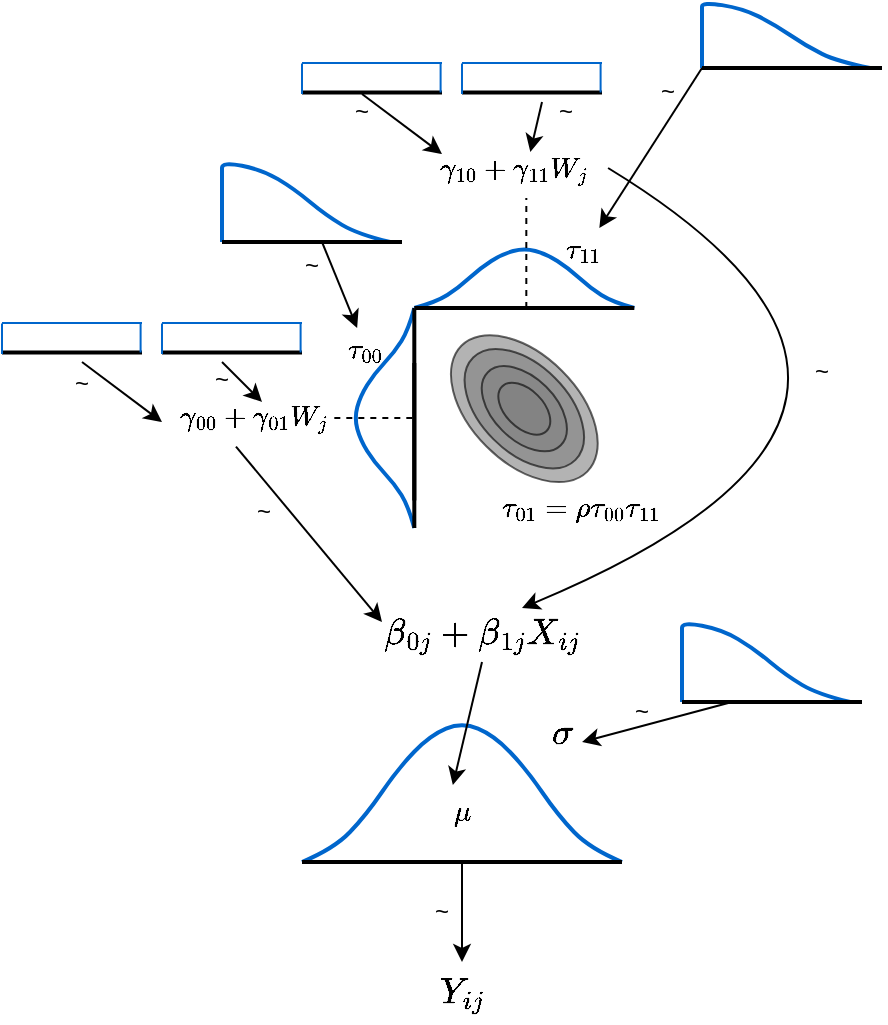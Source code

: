 <mxfile pages="2">
    <diagram id="wI0eQ5ArVQbEVyNcxT0r" name="ページ1">
        <mxGraphModel dx="757" dy="586" grid="1" gridSize="10" guides="1" tooltips="1" connect="1" arrows="1" fold="1" page="1" pageScale="1" pageWidth="827" pageHeight="1169" math="1" shadow="0">
            <root>
                <mxCell id="0"/>
                <mxCell id="1" parent="0"/>
                <mxCell id="_V6hd7vmPrXXni_OvMqR-2" value="" style="group" parent="1" vertex="1" connectable="0">
                    <mxGeometry x="390" y="540" width="200" height="70" as="geometry"/>
                </mxCell>
                <mxCell id="9Oe-uevTjoEYf9GDIEHc-1" value="" style="curved=1;endArrow=none;html=1;rounded=0;strokeWidth=2;strokeColor=#0066CC;" parent="_V6hd7vmPrXXni_OvMqR-2" edge="1">
                    <mxGeometry width="50" height="50" relative="1" as="geometry">
                        <mxPoint y="70" as="sourcePoint"/>
                        <mxPoint x="160" y="70" as="targetPoint"/>
                        <Array as="points">
                            <mxPoint x="16" y="63.333"/>
                            <mxPoint x="32" y="46.667"/>
                            <mxPoint x="48" y="23.333"/>
                            <mxPoint x="64" y="6.667"/>
                            <mxPoint x="80"/>
                            <mxPoint x="96" y="6.667"/>
                            <mxPoint x="112" y="23.333"/>
                            <mxPoint x="128" y="46.667"/>
                            <mxPoint x="144" y="63.333"/>
                        </Array>
                    </mxGeometry>
                </mxCell>
                <mxCell id="_V6hd7vmPrXXni_OvMqR-1" value="" style="endArrow=none;html=1;strokeWidth=2;" parent="_V6hd7vmPrXXni_OvMqR-2" edge="1">
                    <mxGeometry width="50" height="50" relative="1" as="geometry">
                        <mxPoint y="70" as="sourcePoint"/>
                        <mxPoint x="160" y="70" as="targetPoint"/>
                    </mxGeometry>
                </mxCell>
                <mxCell id="dTfINH2JeJiEJF7WRclb-2" value="$$\mu$$" style="text;strokeColor=none;align=center;fillColor=none;html=1;verticalAlign=middle;whiteSpace=wrap;rounded=0;" parent="_V6hd7vmPrXXni_OvMqR-2" vertex="1">
                    <mxGeometry x="50" y="30" width="60" height="30" as="geometry"/>
                </mxCell>
                <mxCell id="VSOOdFKqQpEASRD3PjGL-153" value="~" style="text;strokeColor=none;align=center;fillColor=none;html=1;verticalAlign=middle;whiteSpace=wrap;rounded=0;" parent="_V6hd7vmPrXXni_OvMqR-2" vertex="1">
                    <mxGeometry x="140" y="-20" width="60" height="30" as="geometry"/>
                </mxCell>
                <mxCell id="_V6hd7vmPrXXni_OvMqR-3" value="&lt;font face=&quot;Times New Roman&quot;&gt;&lt;span style=&quot;font-size: 18px;&quot;&gt;$$Y_{ij}$$&lt;/span&gt;&lt;/font&gt;" style="text;strokeColor=none;align=center;fillColor=none;html=1;verticalAlign=middle;whiteSpace=wrap;rounded=0;" parent="1" vertex="1">
                    <mxGeometry x="440" y="660" width="60" height="30" as="geometry"/>
                </mxCell>
                <mxCell id="_V6hd7vmPrXXni_OvMqR-4" value="" style="endArrow=classic;html=1;entryX=0.5;entryY=0;entryDx=0;entryDy=0;" parent="1" target="_V6hd7vmPrXXni_OvMqR-3" edge="1">
                    <mxGeometry width="50" height="50" relative="1" as="geometry">
                        <mxPoint x="470" y="610" as="sourcePoint"/>
                        <mxPoint x="500" y="570" as="targetPoint"/>
                    </mxGeometry>
                </mxCell>
                <mxCell id="_V6hd7vmPrXXni_OvMqR-5" value="~" style="text;strokeColor=none;align=center;fillColor=none;html=1;verticalAlign=middle;whiteSpace=wrap;rounded=0;" parent="1" vertex="1">
                    <mxGeometry x="430" y="620" width="60" height="30" as="geometry"/>
                </mxCell>
                <mxCell id="6" value="&lt;font face=&quot;Times New Roman&quot;&gt;&lt;span style=&quot;font-size: 18px;&quot;&gt;$$\sigma$$&lt;/span&gt;&lt;/font&gt;" style="text;strokeColor=none;align=center;fillColor=none;html=1;verticalAlign=middle;whiteSpace=wrap;rounded=0;" parent="1" vertex="1">
                    <mxGeometry x="490" y="530" width="60" height="30" as="geometry"/>
                </mxCell>
                <mxCell id="13" value="&lt;font face=&quot;Times New Roman&quot;&gt;&lt;span style=&quot;font-size: 18px;&quot;&gt;$$\beta_{0j}+\beta_{1j}X_{ij}$$&lt;/span&gt;&lt;/font&gt;" style="text;strokeColor=none;align=center;fillColor=none;html=1;verticalAlign=middle;whiteSpace=wrap;rounded=0;" parent="1" vertex="1">
                    <mxGeometry x="450" y="480" width="60" height="30" as="geometry"/>
                </mxCell>
                <mxCell id="16" value="" style="endArrow=classic;html=1;entryX=0.424;entryY=0.052;entryDx=0;entryDy=0;entryPerimeter=0;" parent="1" target="dTfINH2JeJiEJF7WRclb-2" edge="1">
                    <mxGeometry width="50" height="50" relative="1" as="geometry">
                        <mxPoint x="480" y="510" as="sourcePoint"/>
                        <mxPoint x="510" y="480" as="targetPoint"/>
                    </mxGeometry>
                </mxCell>
                <mxCell id="VSOOdFKqQpEASRD3PjGL-97" value="" style="group" parent="1" vertex="1" connectable="0">
                    <mxGeometry x="331.16" y="250" width="348.84" height="200" as="geometry"/>
                </mxCell>
                <mxCell id="19" value="$$\gamma_{10}+\gamma_{11}W_j$$" style="text;strokeColor=none;align=center;fillColor=none;html=1;verticalAlign=middle;whiteSpace=wrap;rounded=0;" parent="VSOOdFKqQpEASRD3PjGL-97" vertex="1">
                    <mxGeometry x="145" width="40" height="28" as="geometry"/>
                </mxCell>
                <mxCell id="VSOOdFKqQpEASRD3PjGL-32" value="" style="group" parent="VSOOdFKqQpEASRD3PjGL-97" vertex="1" connectable="0">
                    <mxGeometry x="85" y="83" width="30.78" height="110" as="geometry"/>
                </mxCell>
                <mxCell id="VSOOdFKqQpEASRD3PjGL-27" value="" style="endArrow=none;html=1;rounded=0;strokeWidth=2;endFill=0;" parent="VSOOdFKqQpEASRD3PjGL-32" edge="1">
                    <mxGeometry width="50" height="50" relative="1" as="geometry">
                        <mxPoint x="29.995" y="27.5" as="sourcePoint"/>
                        <mxPoint x="29.995" y="96.25" as="targetPoint"/>
                    </mxGeometry>
                </mxCell>
                <mxCell id="VSOOdFKqQpEASRD3PjGL-29" value="" style="curved=1;endArrow=none;html=1;rounded=0;strokeWidth=2;strokeColor=#0066CC;" parent="VSOOdFKqQpEASRD3PjGL-32" edge="1">
                    <mxGeometry width="50" height="50" relative="1" as="geometry">
                        <mxPoint x="29.995" y="110" as="sourcePoint"/>
                        <mxPoint x="29.995" as="targetPoint"/>
                        <Array as="points">
                            <mxPoint x="26.996" y="99"/>
                            <mxPoint x="20.14" y="88"/>
                            <mxPoint x="9.856" y="77"/>
                            <mxPoint x="3.0" y="66"/>
                            <mxPoint y="55"/>
                            <mxPoint x="3.0" y="44"/>
                            <mxPoint x="9.856" y="33"/>
                            <mxPoint x="20.14" y="22"/>
                            <mxPoint x="26.996" y="11"/>
                        </Array>
                    </mxGeometry>
                </mxCell>
                <mxCell id="VSOOdFKqQpEASRD3PjGL-30" value="" style="endArrow=none;html=1;strokeWidth=2;" parent="VSOOdFKqQpEASRD3PjGL-32" edge="1">
                    <mxGeometry width="50" height="50" relative="1" as="geometry">
                        <mxPoint x="29.995" y="110" as="sourcePoint"/>
                        <mxPoint x="29.995" as="targetPoint"/>
                    </mxGeometry>
                </mxCell>
                <mxCell id="VSOOdFKqQpEASRD3PjGL-66" value="$$\tau_{00}$$" style="text;strokeColor=none;align=center;fillColor=none;html=1;verticalAlign=middle;whiteSpace=wrap;rounded=0;" parent="VSOOdFKqQpEASRD3PjGL-32" vertex="1">
                    <mxGeometry x="-10.003" y="9.999" width="31.574" height="21.429" as="geometry"/>
                </mxCell>
                <mxCell id="VSOOdFKqQpEASRD3PjGL-37" value="" style="group;rotation=90;" parent="VSOOdFKqQpEASRD3PjGL-97" vertex="1" connectable="0">
                    <mxGeometry x="155" y="13" width="193.84" height="180" as="geometry"/>
                </mxCell>
                <mxCell id="VSOOdFKqQpEASRD3PjGL-38" value="" style="endArrow=none;html=1;rounded=0;strokeWidth=2;endFill=0;" parent="VSOOdFKqQpEASRD3PjGL-37" edge="1">
                    <mxGeometry width="50" height="50" relative="1" as="geometry">
                        <mxPoint x="43" y="70" as="sourcePoint"/>
                        <mxPoint x="-26" y="70" as="targetPoint"/>
                    </mxGeometry>
                </mxCell>
                <mxCell id="VSOOdFKqQpEASRD3PjGL-39" value="" style="curved=1;endArrow=none;html=1;rounded=0;strokeWidth=2;strokeColor=#0066CC;" parent="VSOOdFKqQpEASRD3PjGL-37" edge="1">
                    <mxGeometry width="50" height="50" relative="1" as="geometry">
                        <mxPoint x="-40" y="70" as="sourcePoint"/>
                        <mxPoint x="70" y="70" as="targetPoint"/>
                        <Array as="points">
                            <mxPoint x="-29" y="67"/>
                            <mxPoint x="-18" y="60"/>
                            <mxPoint x="-7" y="50"/>
                            <mxPoint x="4" y="43"/>
                            <mxPoint x="15" y="40"/>
                            <mxPoint x="26" y="43"/>
                            <mxPoint x="37" y="50"/>
                            <mxPoint x="48" y="60"/>
                            <mxPoint x="59" y="67"/>
                        </Array>
                    </mxGeometry>
                </mxCell>
                <mxCell id="VSOOdFKqQpEASRD3PjGL-40" value="" style="endArrow=none;html=1;strokeWidth=2;" parent="VSOOdFKqQpEASRD3PjGL-37" edge="1">
                    <mxGeometry width="50" height="50" relative="1" as="geometry">
                        <mxPoint x="-40" y="70" as="sourcePoint"/>
                        <mxPoint x="70" y="70" as="targetPoint"/>
                    </mxGeometry>
                </mxCell>
                <mxCell id="VSOOdFKqQpEASRD3PjGL-53" value="" style="group" parent="VSOOdFKqQpEASRD3PjGL-37" vertex="1" connectable="0">
                    <mxGeometry x="-35.346" y="70.004" width="100.692" height="109.996" as="geometry"/>
                </mxCell>
                <mxCell id="VSOOdFKqQpEASRD3PjGL-41" value="" style="ellipse;whiteSpace=wrap;html=1;aspect=fixed;fillColor=#808080;strokeColor=default;opacity=60;rotation=45;container=0;" parent="VSOOdFKqQpEASRD3PjGL-53" vertex="1">
                    <mxGeometry x="5.846" y="23.646" width="89" height="53.4" as="geometry"/>
                </mxCell>
                <mxCell id="VSOOdFKqQpEASRD3PjGL-47" value="" style="ellipse;whiteSpace=wrap;html=1;aspect=fixed;fillColor=#808080;strokeColor=default;opacity=60;rotation=45;container=0;" parent="VSOOdFKqQpEASRD3PjGL-53" vertex="1">
                    <mxGeometry x="14.186" y="28.646" width="72.33" height="43.4" as="geometry"/>
                </mxCell>
                <mxCell id="VSOOdFKqQpEASRD3PjGL-48" value="" style="ellipse;whiteSpace=wrap;html=1;aspect=fixed;fillColor=#808080;strokeColor=default;opacity=60;rotation=45;container=0;" parent="VSOOdFKqQpEASRD3PjGL-53" vertex="1">
                    <mxGeometry x="24.556" y="34.876" width="51.58" height="30.95" as="geometry"/>
                </mxCell>
                <mxCell id="VSOOdFKqQpEASRD3PjGL-50" value="" style="ellipse;whiteSpace=wrap;html=1;aspect=fixed;fillColor=#808080;strokeColor=default;opacity=60;rotation=45;container=0;" parent="VSOOdFKqQpEASRD3PjGL-53" vertex="1">
                    <mxGeometry x="34.616" y="40.906" width="31.46" height="18.88" as="geometry"/>
                </mxCell>
                <mxCell id="VSOOdFKqQpEASRD3PjGL-79" value="$$\tau_{01} =\rho\tau_{00}\tau_{11}$$" style="text;strokeColor=none;align=center;fillColor=none;html=1;verticalAlign=middle;whiteSpace=wrap;rounded=0;" parent="VSOOdFKqQpEASRD3PjGL-53" vertex="1">
                    <mxGeometry x="63.266" y="89.996" width="31.58" height="20" as="geometry"/>
                </mxCell>
                <mxCell id="VSOOdFKqQpEASRD3PjGL-67" value="$$\tau_{11}$$" style="text;strokeColor=none;align=center;fillColor=none;html=1;verticalAlign=middle;whiteSpace=wrap;rounded=0;" parent="VSOOdFKqQpEASRD3PjGL-37" vertex="1">
                    <mxGeometry x="30" y="30" width="30" height="21.43" as="geometry"/>
                </mxCell>
                <mxCell id="VSOOdFKqQpEASRD3PjGL-196" value="" style="endArrow=classic;html=1;rounded=0;curved=1;" parent="VSOOdFKqQpEASRD3PjGL-37" edge="1">
                    <mxGeometry width="50" height="50" relative="1" as="geometry">
                        <mxPoint x="56.88" as="sourcePoint"/>
                        <mxPoint x="13.837" y="220" as="targetPoint"/>
                        <Array as="points">
                            <mxPoint x="253.84" y="120"/>
                        </Array>
                    </mxGeometry>
                </mxCell>
                <mxCell id="VSOOdFKqQpEASRD3PjGL-197" value="~" style="text;strokeColor=none;align=center;fillColor=none;html=1;verticalAlign=middle;whiteSpace=wrap;rounded=0;" parent="VSOOdFKqQpEASRD3PjGL-37" vertex="1">
                    <mxGeometry x="133.84" y="87" width="60" height="30" as="geometry"/>
                </mxCell>
                <mxCell id="VSOOdFKqQpEASRD3PjGL-86" value="$$\gamma_{00}+\gamma_{01}W_j$$" style="text;strokeColor=none;align=center;fillColor=none;html=1;verticalAlign=middle;whiteSpace=wrap;rounded=0;" parent="VSOOdFKqQpEASRD3PjGL-97" vertex="1">
                    <mxGeometry y="123" width="70" height="30" as="geometry"/>
                </mxCell>
                <mxCell id="VSOOdFKqQpEASRD3PjGL-95" value="" style="endArrow=none;dashed=1;html=1;" parent="VSOOdFKqQpEASRD3PjGL-97" edge="1">
                    <mxGeometry width="50" height="50" relative="1" as="geometry">
                        <mxPoint x="75" y="138" as="sourcePoint"/>
                        <mxPoint x="115" y="138" as="targetPoint"/>
                    </mxGeometry>
                </mxCell>
                <mxCell id="VSOOdFKqQpEASRD3PjGL-96" value="" style="endArrow=none;dashed=1;html=1;entryX=0.5;entryY=1;entryDx=0;entryDy=0;" parent="VSOOdFKqQpEASRD3PjGL-97" edge="1">
                    <mxGeometry width="50" height="50" relative="1" as="geometry">
                        <mxPoint x="171" y="83" as="sourcePoint"/>
                        <mxPoint x="171" y="28" as="targetPoint"/>
                    </mxGeometry>
                </mxCell>
                <mxCell id="VSOOdFKqQpEASRD3PjGL-100" value="~" style="text;strokeColor=none;align=center;fillColor=none;html=1;verticalAlign=middle;whiteSpace=wrap;rounded=0;" parent="VSOOdFKqQpEASRD3PjGL-97" vertex="1">
                    <mxGeometry x="10.0" y="170" width="60" height="30" as="geometry"/>
                </mxCell>
                <mxCell id="VSOOdFKqQpEASRD3PjGL-133" value="" style="endArrow=classic;html=1;" parent="VSOOdFKqQpEASRD3PjGL-97" edge="1">
                    <mxGeometry width="50" height="50" relative="1" as="geometry">
                        <mxPoint x="88.84" y="-24" as="sourcePoint"/>
                        <mxPoint x="128.84" y="6" as="targetPoint"/>
                    </mxGeometry>
                </mxCell>
                <mxCell id="VSOOdFKqQpEASRD3PjGL-155" value="~" style="text;strokeColor=none;align=center;fillColor=none;html=1;verticalAlign=middle;whiteSpace=wrap;rounded=0;" parent="VSOOdFKqQpEASRD3PjGL-97" vertex="1">
                    <mxGeometry x="-11.16" y="104" width="60" height="30" as="geometry"/>
                </mxCell>
                <mxCell id="VSOOdFKqQpEASRD3PjGL-157" value="~" style="text;strokeColor=none;align=center;fillColor=none;html=1;verticalAlign=middle;whiteSpace=wrap;rounded=0;" parent="VSOOdFKqQpEASRD3PjGL-97" vertex="1">
                    <mxGeometry x="160.35" y="-30" width="60" height="30" as="geometry"/>
                </mxCell>
                <mxCell id="VSOOdFKqQpEASRD3PjGL-163" value="~" style="text;strokeColor=none;align=center;fillColor=none;html=1;verticalAlign=middle;whiteSpace=wrap;rounded=0;" parent="VSOOdFKqQpEASRD3PjGL-97" vertex="1">
                    <mxGeometry x="33.84" y="47" width="60" height="30" as="geometry"/>
                </mxCell>
                <mxCell id="VSOOdFKqQpEASRD3PjGL-98" value="" style="endArrow=classic;html=1;exitX=0.369;exitY=0.976;exitDx=0;exitDy=0;exitPerimeter=0;" parent="1" source="VSOOdFKqQpEASRD3PjGL-86" edge="1">
                    <mxGeometry width="50" height="50" relative="1" as="geometry">
                        <mxPoint x="450" y="500" as="sourcePoint"/>
                        <mxPoint x="430" y="490" as="targetPoint"/>
                    </mxGeometry>
                </mxCell>
                <mxCell id="VSOOdFKqQpEASRD3PjGL-114" value="" style="group" parent="1" vertex="1" connectable="0">
                    <mxGeometry x="240" y="340" width="70" height="16" as="geometry"/>
                </mxCell>
                <mxCell id="VSOOdFKqQpEASRD3PjGL-108" value="" style="endArrow=none;html=1;strokeWidth=2;" parent="VSOOdFKqQpEASRD3PjGL-114" edge="1">
                    <mxGeometry width="50" height="50" relative="1" as="geometry">
                        <mxPoint y="15.238" as="sourcePoint"/>
                        <mxPoint x="70" y="15.238" as="targetPoint"/>
                    </mxGeometry>
                </mxCell>
                <mxCell id="VSOOdFKqQpEASRD3PjGL-110" value="" style="endArrow=none;html=1;strokeColor=#0066CC;" parent="VSOOdFKqQpEASRD3PjGL-114" edge="1">
                    <mxGeometry width="50" height="50" relative="1" as="geometry">
                        <mxPoint y="0.488" as="sourcePoint"/>
                        <mxPoint x="70" y="0.488" as="targetPoint"/>
                    </mxGeometry>
                </mxCell>
                <mxCell id="VSOOdFKqQpEASRD3PjGL-111" value="" style="endArrow=none;html=1;strokeColor=#0066CC;" parent="VSOOdFKqQpEASRD3PjGL-114" edge="1">
                    <mxGeometry width="50" height="50" relative="1" as="geometry">
                        <mxPoint y="0.762" as="sourcePoint"/>
                        <mxPoint y="16" as="targetPoint"/>
                    </mxGeometry>
                </mxCell>
                <mxCell id="VSOOdFKqQpEASRD3PjGL-112" value="" style="endArrow=none;html=1;strokeColor=#0066CC;" parent="VSOOdFKqQpEASRD3PjGL-114" edge="1">
                    <mxGeometry width="50" height="50" relative="1" as="geometry">
                        <mxPoint x="69.3" as="sourcePoint"/>
                        <mxPoint x="69.3" y="15.238" as="targetPoint"/>
                    </mxGeometry>
                </mxCell>
                <mxCell id="VSOOdFKqQpEASRD3PjGL-115" value="" style="group" parent="1" vertex="1" connectable="0">
                    <mxGeometry x="320" y="340" width="70" height="16" as="geometry"/>
                </mxCell>
                <mxCell id="VSOOdFKqQpEASRD3PjGL-116" value="" style="endArrow=none;html=1;strokeWidth=2;" parent="VSOOdFKqQpEASRD3PjGL-115" edge="1">
                    <mxGeometry width="50" height="50" relative="1" as="geometry">
                        <mxPoint y="15.238" as="sourcePoint"/>
                        <mxPoint x="70" y="15.238" as="targetPoint"/>
                    </mxGeometry>
                </mxCell>
                <mxCell id="VSOOdFKqQpEASRD3PjGL-117" value="" style="endArrow=none;html=1;strokeColor=#0066CC;" parent="VSOOdFKqQpEASRD3PjGL-115" edge="1">
                    <mxGeometry width="50" height="50" relative="1" as="geometry">
                        <mxPoint y="0.488" as="sourcePoint"/>
                        <mxPoint x="70" y="0.488" as="targetPoint"/>
                    </mxGeometry>
                </mxCell>
                <mxCell id="VSOOdFKqQpEASRD3PjGL-118" value="" style="endArrow=none;html=1;strokeColor=#0066CC;" parent="VSOOdFKqQpEASRD3PjGL-115" edge="1">
                    <mxGeometry width="50" height="50" relative="1" as="geometry">
                        <mxPoint y="0.762" as="sourcePoint"/>
                        <mxPoint y="16" as="targetPoint"/>
                    </mxGeometry>
                </mxCell>
                <mxCell id="VSOOdFKqQpEASRD3PjGL-119" value="" style="endArrow=none;html=1;strokeColor=#0066CC;" parent="VSOOdFKqQpEASRD3PjGL-115" edge="1">
                    <mxGeometry width="50" height="50" relative="1" as="geometry">
                        <mxPoint x="69.3" as="sourcePoint"/>
                        <mxPoint x="69.3" y="15.238" as="targetPoint"/>
                    </mxGeometry>
                </mxCell>
                <mxCell id="VSOOdFKqQpEASRD3PjGL-120" value="" style="group" parent="1" vertex="1" connectable="0">
                    <mxGeometry x="390" y="210" width="70" height="16" as="geometry"/>
                </mxCell>
                <mxCell id="VSOOdFKqQpEASRD3PjGL-121" value="" style="endArrow=none;html=1;strokeWidth=2;" parent="VSOOdFKqQpEASRD3PjGL-120" edge="1">
                    <mxGeometry width="50" height="50" relative="1" as="geometry">
                        <mxPoint y="15.238" as="sourcePoint"/>
                        <mxPoint x="70" y="15.238" as="targetPoint"/>
                    </mxGeometry>
                </mxCell>
                <mxCell id="VSOOdFKqQpEASRD3PjGL-122" value="" style="endArrow=none;html=1;strokeColor=#0066CC;" parent="VSOOdFKqQpEASRD3PjGL-120" edge="1">
                    <mxGeometry width="50" height="50" relative="1" as="geometry">
                        <mxPoint y="0.488" as="sourcePoint"/>
                        <mxPoint x="70" y="0.488" as="targetPoint"/>
                    </mxGeometry>
                </mxCell>
                <mxCell id="VSOOdFKqQpEASRD3PjGL-123" value="" style="endArrow=none;html=1;strokeColor=#0066CC;" parent="VSOOdFKqQpEASRD3PjGL-120" edge="1">
                    <mxGeometry width="50" height="50" relative="1" as="geometry">
                        <mxPoint y="0.762" as="sourcePoint"/>
                        <mxPoint y="16" as="targetPoint"/>
                    </mxGeometry>
                </mxCell>
                <mxCell id="VSOOdFKqQpEASRD3PjGL-124" value="" style="endArrow=none;html=1;strokeColor=#0066CC;" parent="VSOOdFKqQpEASRD3PjGL-120" edge="1">
                    <mxGeometry width="50" height="50" relative="1" as="geometry">
                        <mxPoint x="69.3" as="sourcePoint"/>
                        <mxPoint x="69.3" y="15.238" as="targetPoint"/>
                    </mxGeometry>
                </mxCell>
                <mxCell id="VSOOdFKqQpEASRD3PjGL-125" value="" style="group" parent="1" vertex="1" connectable="0">
                    <mxGeometry x="470" y="210" width="70" height="16" as="geometry"/>
                </mxCell>
                <mxCell id="VSOOdFKqQpEASRD3PjGL-126" value="" style="endArrow=none;html=1;strokeWidth=2;" parent="VSOOdFKqQpEASRD3PjGL-125" edge="1">
                    <mxGeometry width="50" height="50" relative="1" as="geometry">
                        <mxPoint y="15.238" as="sourcePoint"/>
                        <mxPoint x="70" y="15.238" as="targetPoint"/>
                    </mxGeometry>
                </mxCell>
                <mxCell id="VSOOdFKqQpEASRD3PjGL-127" value="" style="endArrow=none;html=1;strokeColor=#0066CC;" parent="VSOOdFKqQpEASRD3PjGL-125" edge="1">
                    <mxGeometry width="50" height="50" relative="1" as="geometry">
                        <mxPoint y="0.488" as="sourcePoint"/>
                        <mxPoint x="70" y="0.488" as="targetPoint"/>
                    </mxGeometry>
                </mxCell>
                <mxCell id="VSOOdFKqQpEASRD3PjGL-128" value="" style="endArrow=none;html=1;strokeColor=#0066CC;" parent="VSOOdFKqQpEASRD3PjGL-125" edge="1">
                    <mxGeometry width="50" height="50" relative="1" as="geometry">
                        <mxPoint y="0.762" as="sourcePoint"/>
                        <mxPoint y="16" as="targetPoint"/>
                    </mxGeometry>
                </mxCell>
                <mxCell id="VSOOdFKqQpEASRD3PjGL-129" value="" style="endArrow=none;html=1;strokeColor=#0066CC;" parent="VSOOdFKqQpEASRD3PjGL-125" edge="1">
                    <mxGeometry width="50" height="50" relative="1" as="geometry">
                        <mxPoint x="69.3" as="sourcePoint"/>
                        <mxPoint x="69.3" y="15.238" as="targetPoint"/>
                    </mxGeometry>
                </mxCell>
                <mxCell id="VSOOdFKqQpEASRD3PjGL-131" value="" style="endArrow=classic;html=1;" parent="1" edge="1">
                    <mxGeometry width="50" height="50" relative="1" as="geometry">
                        <mxPoint x="280" y="360" as="sourcePoint"/>
                        <mxPoint x="320" y="390" as="targetPoint"/>
                    </mxGeometry>
                </mxCell>
                <mxCell id="VSOOdFKqQpEASRD3PjGL-132" value="" style="endArrow=classic;html=1;entryX=0.555;entryY=0.233;entryDx=0;entryDy=0;entryPerimeter=0;" parent="1" target="VSOOdFKqQpEASRD3PjGL-86" edge="1">
                    <mxGeometry width="50" height="50" relative="1" as="geometry">
                        <mxPoint x="350" y="360" as="sourcePoint"/>
                        <mxPoint x="330" y="400" as="targetPoint"/>
                    </mxGeometry>
                </mxCell>
                <mxCell id="VSOOdFKqQpEASRD3PjGL-134" value="" style="endArrow=classic;html=1;entryX=0.75;entryY=0;entryDx=0;entryDy=0;" parent="1" edge="1">
                    <mxGeometry width="50" height="50" relative="1" as="geometry">
                        <mxPoint x="510" y="230" as="sourcePoint"/>
                        <mxPoint x="504.16" y="255" as="targetPoint"/>
                    </mxGeometry>
                </mxCell>
                <mxCell id="VSOOdFKqQpEASRD3PjGL-151" value="" style="group" parent="1" vertex="1" connectable="0">
                    <mxGeometry x="580" y="490" width="90" height="40" as="geometry"/>
                </mxCell>
                <mxCell id="VSOOdFKqQpEASRD3PjGL-146" value="" style="curved=1;endArrow=none;html=1;rounded=0;strokeWidth=2;strokeColor=#0066CC;" parent="VSOOdFKqQpEASRD3PjGL-151" edge="1">
                    <mxGeometry width="50" height="50" relative="1" as="geometry">
                        <mxPoint y="40" as="sourcePoint"/>
                        <mxPoint x="84" y="40" as="targetPoint"/>
                        <Array as="points">
                            <mxPoint y="5.714"/>
                            <mxPoint/>
                            <mxPoint x="20" y="3.81"/>
                            <mxPoint x="36" y="13.333"/>
                            <mxPoint x="52" y="26.667"/>
                            <mxPoint x="68" y="36.19"/>
                        </Array>
                    </mxGeometry>
                </mxCell>
                <mxCell id="VSOOdFKqQpEASRD3PjGL-147" value="" style="endArrow=none;html=1;strokeWidth=2;" parent="VSOOdFKqQpEASRD3PjGL-151" edge="1">
                    <mxGeometry width="50" height="50" relative="1" as="geometry">
                        <mxPoint y="40" as="sourcePoint"/>
                        <mxPoint x="90" y="40" as="targetPoint"/>
                    </mxGeometry>
                </mxCell>
                <mxCell id="VSOOdFKqQpEASRD3PjGL-152" value="" style="endArrow=classic;html=1;entryX=0.667;entryY=0.667;entryDx=0;entryDy=0;entryPerimeter=0;" parent="1" target="6" edge="1">
                    <mxGeometry width="50" height="50" relative="1" as="geometry">
                        <mxPoint x="605" y="530" as="sourcePoint"/>
                        <mxPoint x="590" y="592" as="targetPoint"/>
                    </mxGeometry>
                </mxCell>
                <mxCell id="VSOOdFKqQpEASRD3PjGL-154" value="~" style="text;strokeColor=none;align=center;fillColor=none;html=1;verticalAlign=middle;whiteSpace=wrap;rounded=0;" parent="1" vertex="1">
                    <mxGeometry x="250" y="356" width="60" height="30" as="geometry"/>
                </mxCell>
                <mxCell id="VSOOdFKqQpEASRD3PjGL-156" value="~" style="text;strokeColor=none;align=center;fillColor=none;html=1;verticalAlign=middle;whiteSpace=wrap;rounded=0;" parent="1" vertex="1">
                    <mxGeometry x="390" y="220" width="60" height="30" as="geometry"/>
                </mxCell>
                <mxCell id="VSOOdFKqQpEASRD3PjGL-158" value="" style="group" parent="1" vertex="1" connectable="0">
                    <mxGeometry x="350" y="260" width="90" height="40" as="geometry"/>
                </mxCell>
                <mxCell id="VSOOdFKqQpEASRD3PjGL-159" value="" style="curved=1;endArrow=none;html=1;rounded=0;strokeWidth=2;strokeColor=#0066CC;" parent="VSOOdFKqQpEASRD3PjGL-158" edge="1">
                    <mxGeometry width="50" height="50" relative="1" as="geometry">
                        <mxPoint y="40" as="sourcePoint"/>
                        <mxPoint x="84" y="40" as="targetPoint"/>
                        <Array as="points">
                            <mxPoint y="5.714"/>
                            <mxPoint/>
                            <mxPoint x="20" y="3.81"/>
                            <mxPoint x="36" y="13.333"/>
                            <mxPoint x="52" y="26.667"/>
                            <mxPoint x="68" y="36.19"/>
                        </Array>
                    </mxGeometry>
                </mxCell>
                <mxCell id="VSOOdFKqQpEASRD3PjGL-160" value="" style="endArrow=none;html=1;strokeWidth=2;" parent="VSOOdFKqQpEASRD3PjGL-158" edge="1">
                    <mxGeometry width="50" height="50" relative="1" as="geometry">
                        <mxPoint y="40" as="sourcePoint"/>
                        <mxPoint x="90" y="40" as="targetPoint"/>
                    </mxGeometry>
                </mxCell>
                <mxCell id="VSOOdFKqQpEASRD3PjGL-161" value="" style="endArrow=classic;html=1;" parent="1" target="VSOOdFKqQpEASRD3PjGL-66" edge="1">
                    <mxGeometry width="50" height="50" relative="1" as="geometry">
                        <mxPoint x="400" y="300" as="sourcePoint"/>
                        <mxPoint x="410" y="380" as="targetPoint"/>
                    </mxGeometry>
                </mxCell>
                <mxCell id="VSOOdFKqQpEASRD3PjGL-164" value="" style="group" parent="1" vertex="1" connectable="0">
                    <mxGeometry x="590" y="180" width="90" height="33" as="geometry"/>
                </mxCell>
                <mxCell id="VSOOdFKqQpEASRD3PjGL-165" value="" style="curved=1;endArrow=none;html=1;rounded=0;strokeWidth=2;strokeColor=#0066CC;" parent="VSOOdFKqQpEASRD3PjGL-164" edge="1">
                    <mxGeometry width="50" height="50" relative="1" as="geometry">
                        <mxPoint y="33" as="sourcePoint"/>
                        <mxPoint x="84" y="33" as="targetPoint"/>
                        <Array as="points">
                            <mxPoint y="4.714"/>
                            <mxPoint/>
                            <mxPoint x="20" y="3.143"/>
                            <mxPoint x="36" y="11.0"/>
                            <mxPoint x="52" y="22.0"/>
                            <mxPoint x="68" y="29.857"/>
                        </Array>
                    </mxGeometry>
                </mxCell>
                <mxCell id="VSOOdFKqQpEASRD3PjGL-166" value="" style="endArrow=none;html=1;strokeWidth=2;" parent="VSOOdFKqQpEASRD3PjGL-164" edge="1">
                    <mxGeometry width="50" height="50" relative="1" as="geometry">
                        <mxPoint y="33" as="sourcePoint"/>
                        <mxPoint x="90" y="33" as="targetPoint"/>
                    </mxGeometry>
                </mxCell>
                <mxCell id="VSOOdFKqQpEASRD3PjGL-167" value="" style="endArrow=classic;html=1;entryX=0.75;entryY=0;entryDx=0;entryDy=0;" parent="VSOOdFKqQpEASRD3PjGL-164" target="VSOOdFKqQpEASRD3PjGL-67" edge="1">
                    <mxGeometry width="50" height="50" relative="1" as="geometry">
                        <mxPoint y="33" as="sourcePoint"/>
                        <mxPoint x="-20" y="41.25" as="targetPoint"/>
                    </mxGeometry>
                </mxCell>
                <mxCell id="VSOOdFKqQpEASRD3PjGL-101" value="~" style="text;strokeColor=none;align=center;fillColor=none;html=1;verticalAlign=middle;whiteSpace=wrap;rounded=0;" parent="1" vertex="1">
                    <mxGeometry x="543.08" y="210" width="60" height="30" as="geometry"/>
                </mxCell>
            </root>
        </mxGraphModel>
    </diagram>
    <diagram name="Normal Distribution" id="normal-dist">
        <mxGraphModel dx="757" dy="586" grid="1" gridSize="10" guides="1" tooltips="1" connect="1" arrows="1" fold="1" page="1" pageScale="1" pageWidth="827" pageHeight="1169" math="1" shadow="0">
            <root>
                <mxCell id="0"/>
                <mxCell id="1" parent="0"/>
                <mxCell id="x-axis" value="" style="endArrow=classic;html=1;rounded=0;strokeWidth=2;" parent="1" edge="1">
                    <mxGeometry width="50" height="50" relative="1" as="geometry">
                        <mxPoint x="100" y="400" as="sourcePoint"/>
                        <mxPoint x="700" y="400" as="targetPoint"/>
                    </mxGeometry>
                </mxCell>
                <mxCell id="y-axis" value="" style="endArrow=classic;html=1;rounded=0;strokeWidth=2;" parent="1" edge="1">
                    <mxGeometry width="50" height="50" relative="1" as="geometry">
                        <mxPoint x="400" y="450" as="sourcePoint"/>
                        <mxPoint x="400" y="150" as="targetPoint"/>
                    </mxGeometry>
                </mxCell>
                <mxCell id="normal-curve" value="" style="curved=1;endArrow=none;html=1;rounded=0;strokeWidth=3;strokeColor=#0066CC;" parent="1" edge="1">
                    <mxGeometry width="50" height="50" relative="1" as="geometry">
                        <mxPoint x="150" y="390" as="sourcePoint"/>
                        <mxPoint x="650" y="390" as="targetPoint"/>
                        <Array as="points">
                            <mxPoint x="200" y="370"/>
                            <mxPoint x="250" y="320"/>
                            <mxPoint x="300" y="250"/>
                            <mxPoint x="350" y="200"/>
                            <mxPoint x="400" y="180"/>
                            <mxPoint x="450" y="200"/>
                            <mxPoint x="500" y="250"/>
                            <mxPoint x="550" y="320"/>
                            <mxPoint x="600" y="370"/>
                        </Array>
                    </mxGeometry>
                </mxCell>
                <mxCell id="mu-line" value="" style="endArrow=none;html=1;rounded=0;strokeColor=#FF6600;strokeWidth=2;dashed=1;" parent="1" edge="1">
                    <mxGeometry width="50" height="50" relative="1" as="geometry">
                        <mxPoint x="400" y="180" as="sourcePoint"/>
                        <mxPoint x="400" y="400" as="targetPoint"/>
                    </mxGeometry>
                </mxCell>
                <mxCell id="sigma-left" value="" style="endArrow=none;html=1;rounded=0;strokeColor=#00CC66;strokeWidth=1;dashed=1;" parent="1" edge="1">
                    <mxGeometry width="50" height="50" relative="1" as="geometry">
                        <mxPoint x="300" y="250" as="sourcePoint"/>
                        <mxPoint x="300" y="400" as="targetPoint"/>
                    </mxGeometry>
                </mxCell>
                <mxCell id="sigma-right" value="" style="endArrow=none;html=1;rounded=0;strokeColor=#00CC66;strokeWidth=1;dashed=1;" parent="1" edge="1">
                    <mxGeometry width="50" height="50" relative="1" as="geometry">
                        <mxPoint x="500" y="250" as="sourcePoint"/>
                        <mxPoint x="500" y="400" as="targetPoint"/>
                    </mxGeometry>
                </mxCell>
                <mxCell id="x-label" value="X" style="text;html=1;strokeColor=none;fillColor=none;align=center;verticalAlign=middle;whiteSpace=wrap;rounded=0;fontSize=16;fontStyle=1;" parent="1" vertex="1">
                    <mxGeometry x="685" y="405" width="30" height="30" as="geometry"/>
                </mxCell>
                <mxCell id="y-label" value="f(x)" style="text;html=1;strokeColor=none;fillColor=none;align=center;verticalAlign=middle;whiteSpace=wrap;rounded=0;fontSize=16;fontStyle=1;" parent="1" vertex="1">
                    <mxGeometry x="370" y="125" width="40" height="30" as="geometry"/>
                </mxCell>
                <mxCell id="mu-label" value="μ" style="text;html=1;strokeColor=none;fillColor=none;align=center;verticalAlign=middle;whiteSpace=wrap;rounded=0;fontSize=16;fontStyle=1;color=#FF6600;" parent="1" vertex="1">
                    <mxGeometry x="385" y="410" width="30" height="20" as="geometry"/>
                </mxCell>
                <mxCell id="sigma-left-label" value="μ-σ" style="text;html=1;strokeColor=none;fillColor=none;align=center;verticalAlign=middle;whiteSpace=wrap;rounded=0;fontSize=12;color=#00CC66;" parent="1" vertex="1">
                    <mxGeometry x="280" y="410" width="40" height="20" as="geometry"/>
                </mxCell>
                <mxCell id="sigma-right-label" value="μ+σ" style="text;html=1;strokeColor=none;fillColor=none;align=center;verticalAlign=middle;whiteSpace=wrap;rounded=0;fontSize=12;color=#00CC66;" parent="1" vertex="1">
                    <mxGeometry x="480" y="410" width="40" height="20" as="geometry"/>
                </mxCell>
                <mxCell id="title" value="正規分布 (Normal Distribution)" style="text;html=1;strokeColor=none;fillColor=none;align=center;verticalAlign=middle;whiteSpace=wrap;rounded=0;fontSize=18;fontStyle=1;" parent="1" vertex="1">
                    <mxGeometry x="300" y="80" width="200" height="30" as="geometry"/>
                </mxCell>
            </root>
        </mxGraphModel>
    </diagram>
    <diagram id="p7HyFH0mwNUEYiTSq-2z" name="ページ3">
        <mxGraphModel dx="757" dy="586" grid="1" gridSize="10" guides="1" tooltips="1" connect="1" arrows="1" fold="1" page="1" pageScale="1" pageWidth="827" pageHeight="1169" math="0" shadow="0">
            <root>
                <mxCell id="0"/>
                <mxCell id="1" parent="0"/>
            </root>
        </mxGraphModel>
    </diagram>
</mxfile>